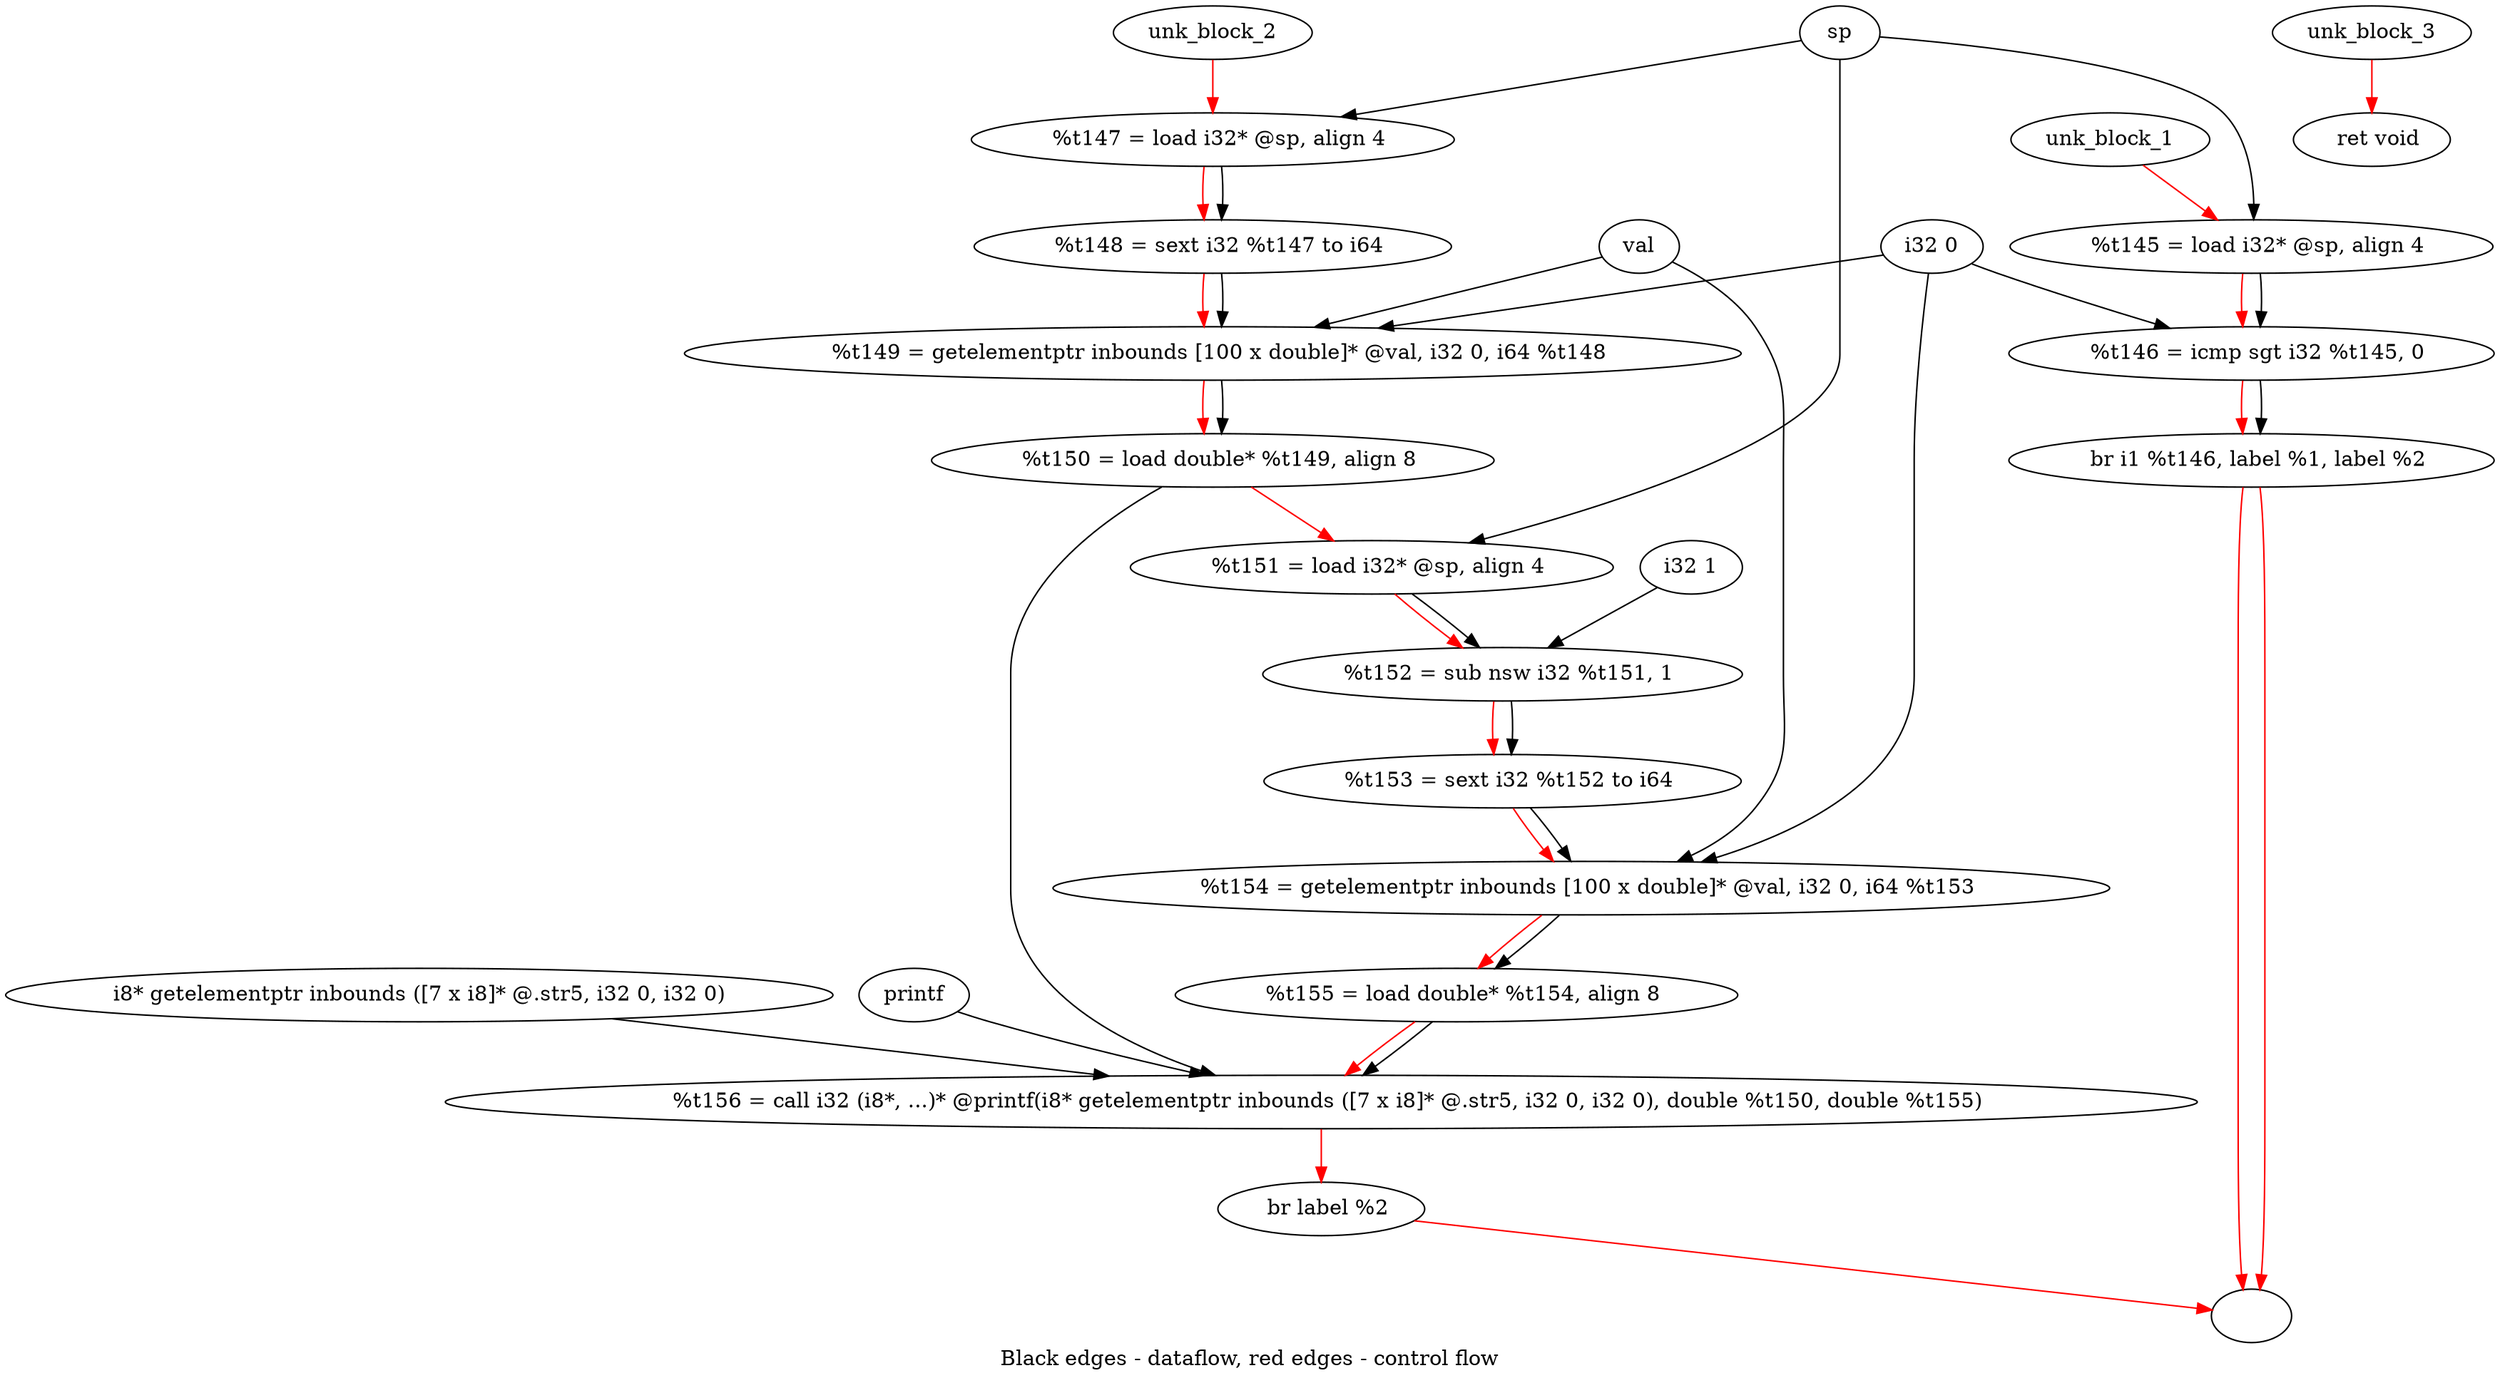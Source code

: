 digraph G {
compound=true
label="Black edges - dataflow, red edges - control flow"
"t145" [label="  %t145 = load i32* @sp, align 4"]
"t146" [label="  %t146 = icmp sgt i32 %t145, 0"]
"_1" [label="  br i1 %t146, label %1, label %2"]
"unk_block_1" -> "t145"[color=red]
"sp" -> "t145"
"t145" -> "t146"[color=red weight=2]
"t145" -> "t146"
"i32 0" -> "t146"
"t146" -> "_1"[color=red weight=2]
"t146" -> "_1"
"_1" -> ""[color=red]
"_1" -> ""[color=red]

"t147" [label="  %t147 = load i32* @sp, align 4"]
"t148" [label="  %t148 = sext i32 %t147 to i64"]
"t149" [label="  %t149 = getelementptr inbounds [100 x double]* @val, i32 0, i64 %t148"]
"t150" [label="  %t150 = load double* %t149, align 8"]
"t151" [label="  %t151 = load i32* @sp, align 4"]
"t152" [label="  %t152 = sub nsw i32 %t151, 1"]
"t153" [label="  %t153 = sext i32 %t152 to i64"]
"t154" [label="  %t154 = getelementptr inbounds [100 x double]* @val, i32 0, i64 %t153"]
"t155" [label="  %t155 = load double* %t154, align 8"]
"t156" [label="  %t156 = call i32 (i8*, ...)* @printf(i8* getelementptr inbounds ([7 x i8]* @.str5, i32 0, i32 0), double %t150, double %t155)"]
"_2" [label="  br label %2"]
"unk_block_2" -> "t147"[color=red]
"sp" -> "t147"
"t147" -> "t148"[color=red weight=2]
"t147" -> "t148"
"t148" -> "t149"[color=red weight=2]
"val" -> "t149"
"i32 0" -> "t149"
"t148" -> "t149"
"t149" -> "t150"[color=red weight=2]
"t149" -> "t150"
"t150" -> "t151"[color=red weight=2]
"sp" -> "t151"
"t151" -> "t152"[color=red weight=2]
"t151" -> "t152"
"i32 1" -> "t152"
"t152" -> "t153"[color=red weight=2]
"t152" -> "t153"
"t153" -> "t154"[color=red weight=2]
"val" -> "t154"
"i32 0" -> "t154"
"t153" -> "t154"
"t154" -> "t155"[color=red weight=2]
"t154" -> "t155"
"t155" -> "t156"[color=red weight=2]
"i8* getelementptr inbounds ([7 x i8]* @.str5, i32 0, i32 0)" -> "t156"
"t150" -> "t156"
"t155" -> "t156"
"printf" -> "t156"
"t156" -> "_2"[color=red weight=2]
"_2" -> ""[color=red]

"_3" [label="  ret void"]
"unk_block_3" -> "_3"[color=red]

}
